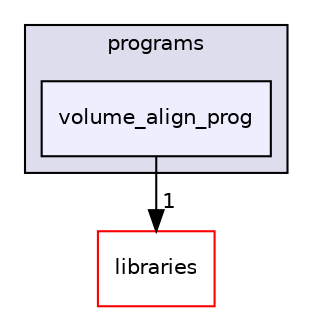 digraph "xmipp/applications/programs/volume_align_prog" {
  compound=true
  node [ fontsize="10", fontname="Helvetica"];
  edge [ labelfontsize="10", labelfontname="Helvetica"];
  subgraph clusterdir_592b16dc4070b933e5655da2b0d20bbb {
    graph [ bgcolor="#ddddee", pencolor="black", label="programs" fontname="Helvetica", fontsize="10", URL="dir_592b16dc4070b933e5655da2b0d20bbb.html"]
  dir_43c50bbca406e2cf18adb4de58c34561 [shape=box, label="volume_align_prog", style="filled", fillcolor="#eeeeff", pencolor="black", URL="dir_43c50bbca406e2cf18adb4de58c34561.html"];
  }
  dir_29dba3f3840f20df3b04d1972e99046b [shape=box label="libraries" fillcolor="white" style="filled" color="red" URL="dir_29dba3f3840f20df3b04d1972e99046b.html"];
  dir_43c50bbca406e2cf18adb4de58c34561->dir_29dba3f3840f20df3b04d1972e99046b [headlabel="1", labeldistance=1.5 headhref="dir_000232_000086.html"];
}
